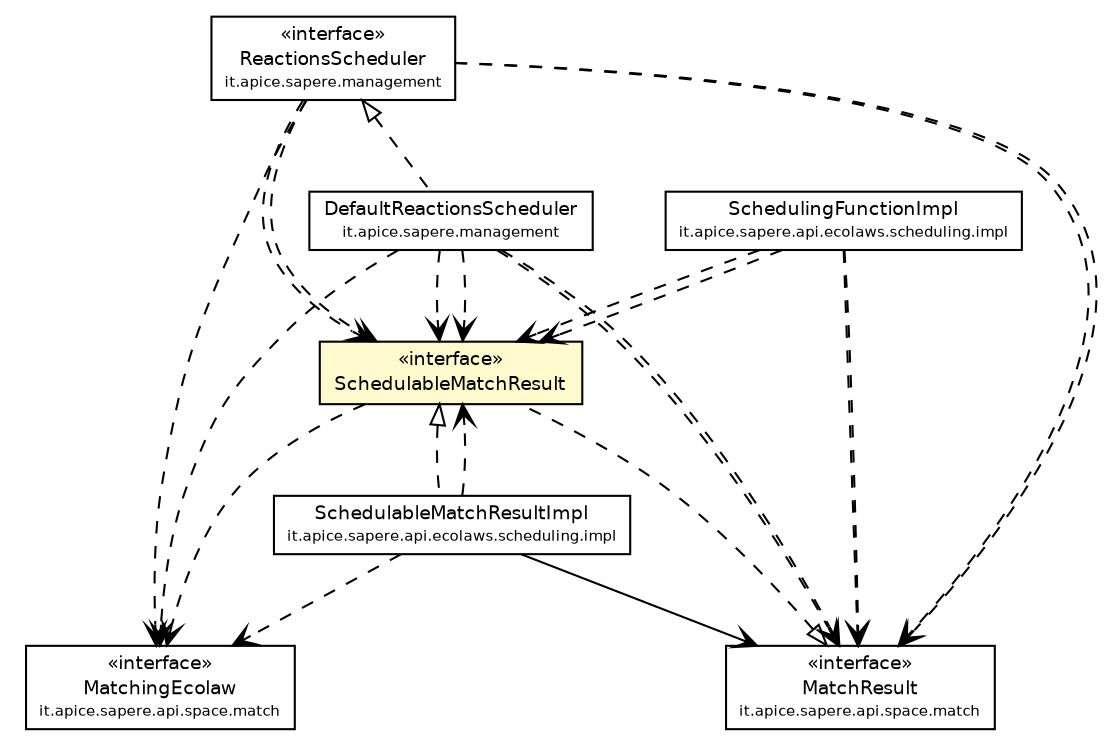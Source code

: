 #!/usr/local/bin/dot
#
# Class diagram 
# Generated by UmlGraph version 4.4 (http://www.spinellis.gr/sw/umlgraph)
#

digraph G {
	edge [fontname="Helvetica",fontsize=10,labelfontname="Helvetica",labelfontsize=10];
	node [fontname="Helvetica",fontsize=10,shape=plaintext];
	// it.apice.sapere.api.ecolaws.scheduling.SchedulableMatchResult
	c22044 [label=<<table border="0" cellborder="1" cellspacing="0" cellpadding="2" port="p" bgcolor="lemonChiffon" href="./SchedulableMatchResult.html">
		<tr><td><table border="0" cellspacing="0" cellpadding="1">
			<tr><td> &laquo;interface&raquo; </td></tr>
			<tr><td> SchedulableMatchResult </td></tr>
		</table></td></tr>
		</table>>, fontname="Helvetica", fontcolor="black", fontsize=9.0];
	// it.apice.sapere.api.space.match.MatchResult
	c22100 [label=<<table border="0" cellborder="1" cellspacing="0" cellpadding="2" port="p" href="../../space/match/MatchResult.html">
		<tr><td><table border="0" cellspacing="0" cellpadding="1">
			<tr><td> &laquo;interface&raquo; </td></tr>
			<tr><td> MatchResult </td></tr>
			<tr><td><font point-size="7.0"> it.apice.sapere.api.space.match </font></td></tr>
		</table></td></tr>
		</table>>, fontname="Helvetica", fontcolor="black", fontsize=9.0];
	// it.apice.sapere.api.space.match.MatchingEcolaw
	c22102 [label=<<table border="0" cellborder="1" cellspacing="0" cellpadding="2" port="p" href="../../space/match/MatchingEcolaw.html">
		<tr><td><table border="0" cellspacing="0" cellpadding="1">
			<tr><td> &laquo;interface&raquo; </td></tr>
			<tr><td> MatchingEcolaw </td></tr>
			<tr><td><font point-size="7.0"> it.apice.sapere.api.space.match </font></td></tr>
		</table></td></tr>
		</table>>, fontname="Helvetica", fontcolor="black", fontsize=9.0];
	// it.apice.sapere.api.ecolaws.scheduling.impl.SchedulingFunctionImpl
	c22186 [label=<<table border="0" cellborder="1" cellspacing="0" cellpadding="2" port="p" href="./impl/SchedulingFunctionImpl.html">
		<tr><td><table border="0" cellspacing="0" cellpadding="1">
			<tr><td> SchedulingFunctionImpl </td></tr>
			<tr><td><font point-size="7.0"> it.apice.sapere.api.ecolaws.scheduling.impl </font></td></tr>
		</table></td></tr>
		</table>>, fontname="Helvetica", fontcolor="black", fontsize=9.0];
	// it.apice.sapere.api.ecolaws.scheduling.impl.SchedulableMatchResultImpl
	c22187 [label=<<table border="0" cellborder="1" cellspacing="0" cellpadding="2" port="p" href="./impl/SchedulableMatchResultImpl.html">
		<tr><td><table border="0" cellspacing="0" cellpadding="1">
			<tr><td> SchedulableMatchResultImpl </td></tr>
			<tr><td><font point-size="7.0"> it.apice.sapere.api.ecolaws.scheduling.impl </font></td></tr>
		</table></td></tr>
		</table>>, fontname="Helvetica", fontcolor="black", fontsize=9.0];
	// it.apice.sapere.management.ReactionsScheduler
	c22188 [label=<<table border="0" cellborder="1" cellspacing="0" cellpadding="2" port="p" href="../../../management/ReactionsScheduler.html">
		<tr><td><table border="0" cellspacing="0" cellpadding="1">
			<tr><td> &laquo;interface&raquo; </td></tr>
			<tr><td> ReactionsScheduler </td></tr>
			<tr><td><font point-size="7.0"> it.apice.sapere.management </font></td></tr>
		</table></td></tr>
		</table>>, fontname="Helvetica", fontcolor="black", fontsize=9.0];
	// it.apice.sapere.management.DefaultReactionsScheduler
	c22191 [label=<<table border="0" cellborder="1" cellspacing="0" cellpadding="2" port="p" href="../../../management/DefaultReactionsScheduler.html">
		<tr><td><table border="0" cellspacing="0" cellpadding="1">
			<tr><td> DefaultReactionsScheduler </td></tr>
			<tr><td><font point-size="7.0"> it.apice.sapere.management </font></td></tr>
		</table></td></tr>
		</table>>, fontname="Helvetica", fontcolor="black", fontsize=9.0];
	//it.apice.sapere.api.ecolaws.scheduling.SchedulableMatchResult implements it.apice.sapere.api.space.match.MatchResult
	c22100:p -> c22044:p [dir=back,arrowtail=empty,style=dashed];
	//it.apice.sapere.api.ecolaws.scheduling.impl.SchedulableMatchResultImpl implements it.apice.sapere.api.ecolaws.scheduling.SchedulableMatchResult
	c22044:p -> c22187:p [dir=back,arrowtail=empty,style=dashed];
	//it.apice.sapere.management.DefaultReactionsScheduler implements it.apice.sapere.management.ReactionsScheduler
	c22188:p -> c22191:p [dir=back,arrowtail=empty,style=dashed];
	// it.apice.sapere.api.ecolaws.scheduling.impl.SchedulableMatchResultImpl NAVASSOC it.apice.sapere.api.space.match.MatchResult
	c22187:p -> c22100:p [taillabel="", label="", headlabel="", fontname="Helvetica", fontcolor="black", fontsize=10.0, color="black", arrowhead=open];
	// it.apice.sapere.api.ecolaws.scheduling.SchedulableMatchResult DEPEND it.apice.sapere.api.space.match.MatchingEcolaw
	c22044:p -> c22102:p [taillabel="", label="", headlabel="", fontname="Helvetica", fontcolor="black", fontsize=10.0, color="black", arrowhead=open, style=dashed];
	// it.apice.sapere.api.ecolaws.scheduling.impl.SchedulingFunctionImpl DEPEND it.apice.sapere.api.ecolaws.scheduling.SchedulableMatchResult
	c22186:p -> c22044:p [taillabel="", label="", headlabel="", fontname="Helvetica", fontcolor="black", fontsize=10.0, color="black", arrowhead=open, style=dashed];
	// it.apice.sapere.api.ecolaws.scheduling.impl.SchedulingFunctionImpl DEPEND it.apice.sapere.api.ecolaws.scheduling.SchedulableMatchResult
	c22186:p -> c22044:p [taillabel="", label="", headlabel="", fontname="Helvetica", fontcolor="black", fontsize=10.0, color="black", arrowhead=open, style=dashed];
	// it.apice.sapere.api.ecolaws.scheduling.impl.SchedulingFunctionImpl DEPEND it.apice.sapere.api.space.match.MatchResult
	c22186:p -> c22100:p [taillabel="", label="", headlabel="", fontname="Helvetica", fontcolor="black", fontsize=10.0, color="black", arrowhead=open, style=dashed];
	// it.apice.sapere.api.ecolaws.scheduling.impl.SchedulingFunctionImpl DEPEND it.apice.sapere.api.space.match.MatchResult
	c22186:p -> c22100:p [taillabel="", label="", headlabel="", fontname="Helvetica", fontcolor="black", fontsize=10.0, color="black", arrowhead=open, style=dashed];
	// it.apice.sapere.api.ecolaws.scheduling.impl.SchedulableMatchResultImpl DEPEND it.apice.sapere.api.space.match.MatchingEcolaw
	c22187:p -> c22102:p [taillabel="", label="", headlabel="", fontname="Helvetica", fontcolor="black", fontsize=10.0, color="black", arrowhead=open, style=dashed];
	// it.apice.sapere.api.ecolaws.scheduling.impl.SchedulableMatchResultImpl DEPEND it.apice.sapere.api.ecolaws.scheduling.SchedulableMatchResult
	c22187:p -> c22044:p [taillabel="", label="", headlabel="", fontname="Helvetica", fontcolor="black", fontsize=10.0, color="black", arrowhead=open, style=dashed];
	// it.apice.sapere.management.ReactionsScheduler DEPEND it.apice.sapere.api.space.match.MatchingEcolaw
	c22188:p -> c22102:p [taillabel="", label="", headlabel="", fontname="Helvetica", fontcolor="black", fontsize=10.0, color="black", arrowhead=open, style=dashed];
	// it.apice.sapere.management.ReactionsScheduler DEPEND it.apice.sapere.api.ecolaws.scheduling.SchedulableMatchResult
	c22188:p -> c22044:p [taillabel="", label="", headlabel="", fontname="Helvetica", fontcolor="black", fontsize=10.0, color="black", arrowhead=open, style=dashed];
	// it.apice.sapere.management.ReactionsScheduler DEPEND it.apice.sapere.api.space.match.MatchResult
	c22188:p -> c22100:p [taillabel="", label="", headlabel="", fontname="Helvetica", fontcolor="black", fontsize=10.0, color="black", arrowhead=open, style=dashed];
	// it.apice.sapere.management.ReactionsScheduler DEPEND it.apice.sapere.api.ecolaws.scheduling.SchedulableMatchResult
	c22188:p -> c22044:p [taillabel="", label="", headlabel="", fontname="Helvetica", fontcolor="black", fontsize=10.0, color="black", arrowhead=open, style=dashed];
	// it.apice.sapere.management.ReactionsScheduler DEPEND it.apice.sapere.api.space.match.MatchResult
	c22188:p -> c22100:p [taillabel="", label="", headlabel="", fontname="Helvetica", fontcolor="black", fontsize=10.0, color="black", arrowhead=open, style=dashed];
	// it.apice.sapere.management.DefaultReactionsScheduler DEPEND it.apice.sapere.api.ecolaws.scheduling.SchedulableMatchResult
	c22191:p -> c22044:p [taillabel="", label="", headlabel="", fontname="Helvetica", fontcolor="black", fontsize=10.0, color="black", arrowhead=open, style=dashed];
	// it.apice.sapere.management.DefaultReactionsScheduler DEPEND it.apice.sapere.api.space.match.MatchingEcolaw
	c22191:p -> c22102:p [taillabel="", label="", headlabel="", fontname="Helvetica", fontcolor="black", fontsize=10.0, color="black", arrowhead=open, style=dashed];
	// it.apice.sapere.management.DefaultReactionsScheduler DEPEND it.apice.sapere.api.space.match.MatchResult
	c22191:p -> c22100:p [taillabel="", label="", headlabel="", fontname="Helvetica", fontcolor="black", fontsize=10.0, color="black", arrowhead=open, style=dashed];
	// it.apice.sapere.management.DefaultReactionsScheduler DEPEND it.apice.sapere.api.ecolaws.scheduling.SchedulableMatchResult
	c22191:p -> c22044:p [taillabel="", label="", headlabel="", fontname="Helvetica", fontcolor="black", fontsize=10.0, color="black", arrowhead=open, style=dashed];
	// it.apice.sapere.management.DefaultReactionsScheduler DEPEND it.apice.sapere.api.space.match.MatchResult
	c22191:p -> c22100:p [taillabel="", label="", headlabel="", fontname="Helvetica", fontcolor="black", fontsize=10.0, color="black", arrowhead=open, style=dashed];
}

